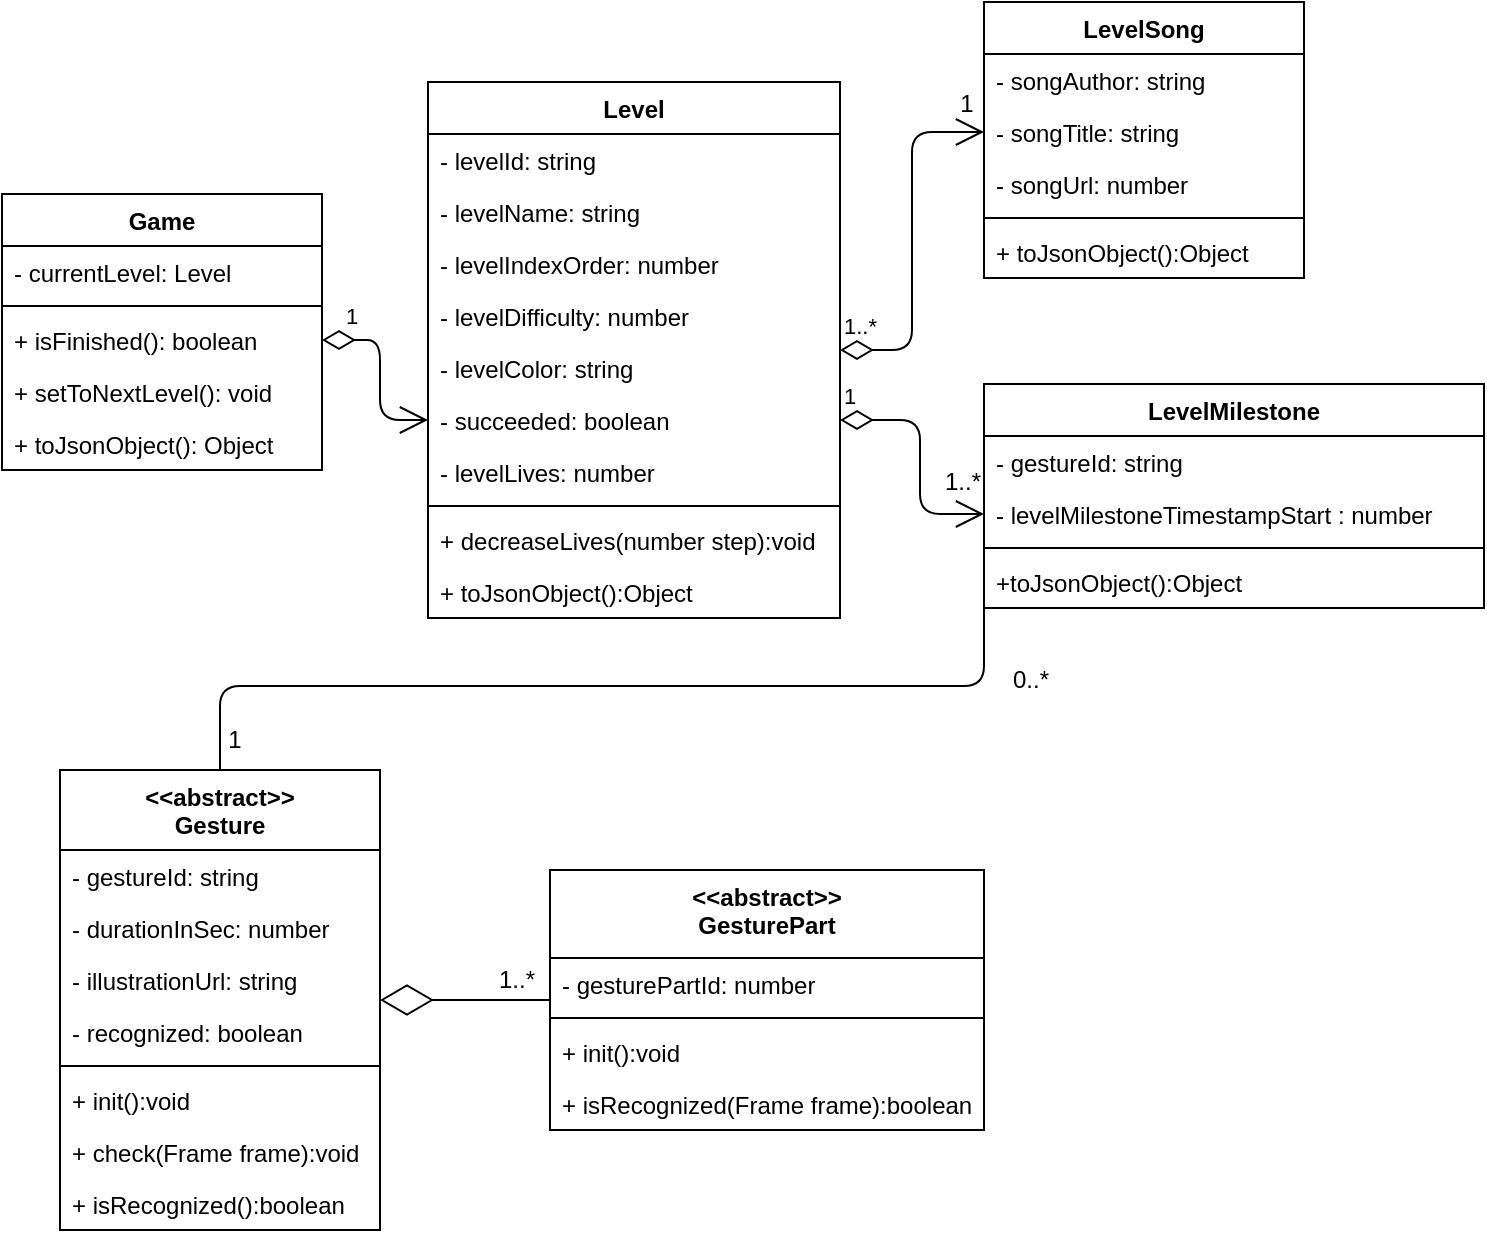 <mxfile version="12.9.3" type="device"><diagram id="C5RBs43oDa-KdzZeNtuy" name="GesturesHero - Model - Class Diagram"><mxGraphModel dx="2193" dy="592" grid="1" gridSize="10" guides="1" tooltips="1" connect="1" arrows="1" fold="1" page="1" pageScale="1" pageWidth="1169" pageHeight="827" math="0" shadow="0"><root><mxCell id="WIyWlLk6GJQsqaUBKTNV-0"/><mxCell id="WIyWlLk6GJQsqaUBKTNV-1" parent="WIyWlLk6GJQsqaUBKTNV-0"/><mxCell id="sdv_OZgsJ6O1rufpulsu-55" value="1" style="endArrow=open;html=1;endSize=12;startArrow=diamondThin;startSize=14;startFill=0;edgeStyle=orthogonalEdgeStyle;align=left;verticalAlign=bottom;entryX=0;entryY=0.5;entryDx=0;entryDy=0;exitX=1;exitY=0.5;exitDx=0;exitDy=0;" parent="WIyWlLk6GJQsqaUBKTNV-1" source="eCQYfqxF9FR4oHzqLjmx-1" target="eCQYfqxF9FR4oHzqLjmx-2" edge="1"><mxGeometry x="-0.25" y="-21" relative="1" as="geometry"><mxPoint x="-859" y="20" as="sourcePoint"/><mxPoint x="-569" y="100" as="targetPoint"/><mxPoint x="2" y="-9" as="offset"/><Array as="points"><mxPoint x="-980" y="199"/><mxPoint x="-980" y="239"/></Array></mxGeometry></mxCell><mxCell id="sdv_OZgsJ6O1rufpulsu-56" value="1..*" style="endArrow=open;html=1;endSize=12;startArrow=diamondThin;startSize=14;startFill=0;edgeStyle=orthogonalEdgeStyle;align=left;verticalAlign=bottom;exitX=1;exitY=0.5;exitDx=0;exitDy=0;entryX=0;entryY=0.5;entryDx=0;entryDy=0;" parent="WIyWlLk6GJQsqaUBKTNV-1" source="sdv_OZgsJ6O1rufpulsu-4" target="sdv_OZgsJ6O1rufpulsu-13" edge="1"><mxGeometry x="-1" y="3" relative="1" as="geometry"><mxPoint x="-739" y="130" as="sourcePoint"/><mxPoint x="-579" y="130" as="targetPoint"/></mxGeometry></mxCell><mxCell id="sdv_OZgsJ6O1rufpulsu-57" value="1" style="text;html=1;align=center;verticalAlign=middle;resizable=0;points=[];labelBackgroundColor=#ffffff;" parent="sdv_OZgsJ6O1rufpulsu-56" vertex="1" connectable="0"><mxGeometry x="0.917" y="4" relative="1" as="geometry"><mxPoint x="-1.33" y="-10" as="offset"/></mxGeometry></mxCell><mxCell id="sdv_OZgsJ6O1rufpulsu-58" value="1" style="endArrow=open;html=1;endSize=12;startArrow=diamondThin;startSize=14;startFill=0;edgeStyle=orthogonalEdgeStyle;align=left;verticalAlign=bottom;exitX=1;exitY=0.5;exitDx=0;exitDy=0;entryX=0;entryY=0.5;entryDx=0;entryDy=0;" parent="WIyWlLk6GJQsqaUBKTNV-1" source="eCQYfqxF9FR4oHzqLjmx-2" edge="1"><mxGeometry x="-1" y="3" relative="1" as="geometry"><mxPoint x="-769.0" y="179" as="sourcePoint"/><mxPoint x="-678" y="286" as="targetPoint"/><Array as="points"><mxPoint x="-710" y="239"/><mxPoint x="-710" y="286"/></Array></mxGeometry></mxCell><mxCell id="sdv_OZgsJ6O1rufpulsu-59" value="1..*" style="text;html=1;align=center;verticalAlign=middle;resizable=0;points=[];labelBackgroundColor=#ffffff;" parent="sdv_OZgsJ6O1rufpulsu-58" vertex="1" connectable="0"><mxGeometry x="0.917" y="4" relative="1" as="geometry"><mxPoint x="-6.33" y="-12" as="offset"/></mxGeometry></mxCell><mxCell id="sdv_OZgsJ6O1rufpulsu-64" value="" style="endArrow=diamondThin;endFill=0;endSize=24;html=1;" parent="WIyWlLk6GJQsqaUBKTNV-1" source="sdv_OZgsJ6O1rufpulsu-47" target="sdv_OZgsJ6O1rufpulsu-39" edge="1"><mxGeometry width="160" relative="1" as="geometry"><mxPoint x="-689" y="500" as="sourcePoint"/><mxPoint x="-529" y="500" as="targetPoint"/></mxGeometry></mxCell><mxCell id="jaHQ_zZeAmWCZs27RzI_-0" value="1..*" style="text;html=1;align=center;verticalAlign=middle;resizable=0;points=[];labelBackgroundColor=#ffffff;" parent="sdv_OZgsJ6O1rufpulsu-64" vertex="1" connectable="0"><mxGeometry x="-0.277" y="-2" relative="1" as="geometry"><mxPoint x="13" y="-8" as="offset"/></mxGeometry></mxCell><mxCell id="sdv_OZgsJ6O1rufpulsu-65" value="" style="endArrow=none;html=1;edgeStyle=orthogonalEdgeStyle;entryX=0.5;entryY=0;entryDx=0;entryDy=0;exitX=0;exitY=0.5;exitDx=0;exitDy=0;" parent="WIyWlLk6GJQsqaUBKTNV-1" source="sdv_OZgsJ6O1rufpulsu-29" target="sdv_OZgsJ6O1rufpulsu-39" edge="1"><mxGeometry relative="1" as="geometry"><mxPoint x="-610" y="450" as="sourcePoint"/><mxPoint x="-379" y="480" as="targetPoint"/><Array as="points"><mxPoint x="-1060" y="372"/></Array></mxGeometry></mxCell><mxCell id="sdv_OZgsJ6O1rufpulsu-68" value="1" style="text;html=1;align=center;verticalAlign=middle;resizable=0;points=[];labelBackgroundColor=#ffffff;" parent="sdv_OZgsJ6O1rufpulsu-65" vertex="1" connectable="0"><mxGeometry x="0.937" relative="1" as="geometry"><mxPoint x="7" as="offset"/></mxGeometry></mxCell><mxCell id="sdv_OZgsJ6O1rufpulsu-69" value="0..*" style="text;html=1;align=center;verticalAlign=middle;resizable=0;points=[];labelBackgroundColor=#ffffff;" parent="sdv_OZgsJ6O1rufpulsu-65" vertex="1" connectable="0"><mxGeometry x="-0.786" y="-10" relative="1" as="geometry"><mxPoint x="33.14" y="-2" as="offset"/></mxGeometry></mxCell><mxCell id="sdv_OZgsJ6O1rufpulsu-0" value="Game" style="swimlane;fontStyle=1;align=center;verticalAlign=top;childLayout=stackLayout;horizontal=1;startSize=26;horizontalStack=0;resizeParent=1;resizeParentMax=0;resizeLast=0;collapsible=1;marginBottom=0;" parent="WIyWlLk6GJQsqaUBKTNV-1" vertex="1"><mxGeometry x="-1169" y="126" width="160" height="138" as="geometry"/></mxCell><mxCell id="sdv_OZgsJ6O1rufpulsu-1" value="- currentLevel: Level" style="text;strokeColor=none;fillColor=none;align=left;verticalAlign=top;spacingLeft=4;spacingRight=4;overflow=hidden;rotatable=0;points=[[0,0.5],[1,0.5]];portConstraint=eastwest;" parent="sdv_OZgsJ6O1rufpulsu-0" vertex="1"><mxGeometry y="26" width="160" height="26" as="geometry"/></mxCell><mxCell id="sdv_OZgsJ6O1rufpulsu-2" value="" style="line;strokeWidth=1;fillColor=none;align=left;verticalAlign=middle;spacingTop=-1;spacingLeft=3;spacingRight=3;rotatable=0;labelPosition=right;points=[];portConstraint=eastwest;" parent="sdv_OZgsJ6O1rufpulsu-0" vertex="1"><mxGeometry y="52" width="160" height="8" as="geometry"/></mxCell><mxCell id="eCQYfqxF9FR4oHzqLjmx-1" value="+ isFinished(): boolean" style="text;strokeColor=none;fillColor=none;align=left;verticalAlign=top;spacingLeft=4;spacingRight=4;overflow=hidden;rotatable=0;points=[[0,0.5],[1,0.5]];portConstraint=eastwest;" parent="sdv_OZgsJ6O1rufpulsu-0" vertex="1"><mxGeometry y="60" width="160" height="26" as="geometry"/></mxCell><mxCell id="eCQYfqxF9FR4oHzqLjmx-3" value="+ setToNextLevel(): void" style="text;strokeColor=none;fillColor=none;align=left;verticalAlign=top;spacingLeft=4;spacingRight=4;overflow=hidden;rotatable=0;points=[[0,0.5],[1,0.5]];portConstraint=eastwest;" parent="sdv_OZgsJ6O1rufpulsu-0" vertex="1"><mxGeometry y="86" width="160" height="26" as="geometry"/></mxCell><mxCell id="sdv_OZgsJ6O1rufpulsu-3" value="+ toJsonObject(): Object" style="text;strokeColor=none;fillColor=none;align=left;verticalAlign=top;spacingLeft=4;spacingRight=4;overflow=hidden;rotatable=0;points=[[0,0.5],[1,0.5]];portConstraint=eastwest;" parent="sdv_OZgsJ6O1rufpulsu-0" vertex="1"><mxGeometry y="112" width="160" height="26" as="geometry"/></mxCell><mxCell id="sdv_OZgsJ6O1rufpulsu-4" value="Level" style="swimlane;fontStyle=1;align=center;verticalAlign=top;childLayout=stackLayout;horizontal=1;startSize=26;horizontalStack=0;resizeParent=1;resizeParentMax=0;resizeLast=0;collapsible=1;marginBottom=0;" parent="WIyWlLk6GJQsqaUBKTNV-1" vertex="1"><mxGeometry x="-956" y="70" width="206" height="268" as="geometry"/></mxCell><mxCell id="sdv_OZgsJ6O1rufpulsu-5" value="- levelId: string" style="text;strokeColor=none;fillColor=none;align=left;verticalAlign=top;spacingLeft=4;spacingRight=4;overflow=hidden;rotatable=0;points=[[0,0.5],[1,0.5]];portConstraint=eastwest;" parent="sdv_OZgsJ6O1rufpulsu-4" vertex="1"><mxGeometry y="26" width="206" height="26" as="geometry"/></mxCell><mxCell id="S-p1guJ8iLZGDJ6Gunke-2" value="- levelName: string" style="text;strokeColor=none;fillColor=none;align=left;verticalAlign=top;spacingLeft=4;spacingRight=4;overflow=hidden;rotatable=0;points=[[0,0.5],[1,0.5]];portConstraint=eastwest;" parent="sdv_OZgsJ6O1rufpulsu-4" vertex="1"><mxGeometry y="52" width="206" height="26" as="geometry"/></mxCell><mxCell id="sdv_OZgsJ6O1rufpulsu-8" value="- levelIndexOrder: number" style="text;strokeColor=none;fillColor=none;align=left;verticalAlign=top;spacingLeft=4;spacingRight=4;overflow=hidden;rotatable=0;points=[[0,0.5],[1,0.5]];portConstraint=eastwest;" parent="sdv_OZgsJ6O1rufpulsu-4" vertex="1"><mxGeometry y="78" width="206" height="26" as="geometry"/></mxCell><mxCell id="sdv_OZgsJ6O1rufpulsu-9" value="- levelDifficulty: number" style="text;strokeColor=none;fillColor=none;align=left;verticalAlign=top;spacingLeft=4;spacingRight=4;overflow=hidden;rotatable=0;points=[[0,0.5],[1,0.5]];portConstraint=eastwest;" parent="sdv_OZgsJ6O1rufpulsu-4" vertex="1"><mxGeometry y="104" width="206" height="26" as="geometry"/></mxCell><mxCell id="sdv_OZgsJ6O1rufpulsu-10" value="- levelColor: string" style="text;strokeColor=none;fillColor=none;align=left;verticalAlign=top;spacingLeft=4;spacingRight=4;overflow=hidden;rotatable=0;points=[[0,0.5],[1,0.5]];portConstraint=eastwest;" parent="sdv_OZgsJ6O1rufpulsu-4" vertex="1"><mxGeometry y="130" width="206" height="26" as="geometry"/></mxCell><mxCell id="eCQYfqxF9FR4oHzqLjmx-2" value="- succeeded: boolean" style="text;strokeColor=none;fillColor=none;align=left;verticalAlign=top;spacingLeft=4;spacingRight=4;overflow=hidden;rotatable=0;points=[[0,0.5],[1,0.5]];portConstraint=eastwest;" parent="sdv_OZgsJ6O1rufpulsu-4" vertex="1"><mxGeometry y="156" width="206" height="26" as="geometry"/></mxCell><mxCell id="sdv_OZgsJ6O1rufpulsu-21" value="- levelLives: number" style="text;strokeColor=none;fillColor=none;align=left;verticalAlign=top;spacingLeft=4;spacingRight=4;overflow=hidden;rotatable=0;points=[[0,0.5],[1,0.5]];portConstraint=eastwest;" parent="sdv_OZgsJ6O1rufpulsu-4" vertex="1"><mxGeometry y="182" width="206" height="26" as="geometry"/></mxCell><mxCell id="sdv_OZgsJ6O1rufpulsu-6" value="" style="line;strokeWidth=1;fillColor=none;align=left;verticalAlign=middle;spacingTop=-1;spacingLeft=3;spacingRight=3;rotatable=0;labelPosition=right;points=[];portConstraint=eastwest;" parent="sdv_OZgsJ6O1rufpulsu-4" vertex="1"><mxGeometry y="208" width="206" height="8" as="geometry"/></mxCell><mxCell id="eCQYfqxF9FR4oHzqLjmx-4" value="+ decreaseLives(number step):void" style="text;strokeColor=none;fillColor=none;align=left;verticalAlign=top;spacingLeft=4;spacingRight=4;overflow=hidden;rotatable=0;points=[[0,0.5],[1,0.5]];portConstraint=eastwest;" parent="sdv_OZgsJ6O1rufpulsu-4" vertex="1"><mxGeometry y="216" width="206" height="26" as="geometry"/></mxCell><mxCell id="sdv_OZgsJ6O1rufpulsu-7" value="+ toJsonObject():Object" style="text;strokeColor=none;fillColor=none;align=left;verticalAlign=top;spacingLeft=4;spacingRight=4;overflow=hidden;rotatable=0;points=[[0,0.5],[1,0.5]];portConstraint=eastwest;" parent="sdv_OZgsJ6O1rufpulsu-4" vertex="1"><mxGeometry y="242" width="206" height="26" as="geometry"/></mxCell><mxCell id="sdv_OZgsJ6O1rufpulsu-11" value="LevelSong" style="swimlane;fontStyle=1;align=center;verticalAlign=top;childLayout=stackLayout;horizontal=1;startSize=26;horizontalStack=0;resizeParent=1;resizeParentMax=0;resizeLast=0;collapsible=1;marginBottom=0;" parent="WIyWlLk6GJQsqaUBKTNV-1" vertex="1"><mxGeometry x="-678" y="30" width="160" height="138" as="geometry"/></mxCell><mxCell id="sdv_OZgsJ6O1rufpulsu-22" value="- songAuthor: string" style="text;strokeColor=none;fillColor=none;align=left;verticalAlign=top;spacingLeft=4;spacingRight=4;overflow=hidden;rotatable=0;points=[[0,0.5],[1,0.5]];portConstraint=eastwest;" parent="sdv_OZgsJ6O1rufpulsu-11" vertex="1"><mxGeometry y="26" width="160" height="26" as="geometry"/></mxCell><mxCell id="sdv_OZgsJ6O1rufpulsu-13" value="- songTitle: string" style="text;strokeColor=none;fillColor=none;align=left;verticalAlign=top;spacingLeft=4;spacingRight=4;overflow=hidden;rotatable=0;points=[[0,0.5],[1,0.5]];portConstraint=eastwest;" parent="sdv_OZgsJ6O1rufpulsu-11" vertex="1"><mxGeometry y="52" width="160" height="26" as="geometry"/></mxCell><mxCell id="sdv_OZgsJ6O1rufpulsu-14" value="- songUrl: number" style="text;strokeColor=none;fillColor=none;align=left;verticalAlign=top;spacingLeft=4;spacingRight=4;overflow=hidden;rotatable=0;points=[[0,0.5],[1,0.5]];portConstraint=eastwest;" parent="sdv_OZgsJ6O1rufpulsu-11" vertex="1"><mxGeometry y="78" width="160" height="26" as="geometry"/></mxCell><mxCell id="sdv_OZgsJ6O1rufpulsu-16" value="" style="line;strokeWidth=1;fillColor=none;align=left;verticalAlign=middle;spacingTop=-1;spacingLeft=3;spacingRight=3;rotatable=0;labelPosition=right;points=[];portConstraint=eastwest;" parent="sdv_OZgsJ6O1rufpulsu-11" vertex="1"><mxGeometry y="104" width="160" height="8" as="geometry"/></mxCell><mxCell id="sdv_OZgsJ6O1rufpulsu-17" value="+ toJsonObject():Object" style="text;strokeColor=none;fillColor=none;align=left;verticalAlign=top;spacingLeft=4;spacingRight=4;overflow=hidden;rotatable=0;points=[[0,0.5],[1,0.5]];portConstraint=eastwest;" parent="sdv_OZgsJ6O1rufpulsu-11" vertex="1"><mxGeometry y="112" width="160" height="26" as="geometry"/></mxCell><mxCell id="sdv_OZgsJ6O1rufpulsu-23" value="LevelMilestone" style="swimlane;fontStyle=1;align=center;verticalAlign=top;childLayout=stackLayout;horizontal=1;startSize=26;horizontalStack=0;resizeParent=1;resizeParentMax=0;resizeLast=0;collapsible=1;marginBottom=0;" parent="WIyWlLk6GJQsqaUBKTNV-1" vertex="1"><mxGeometry x="-678" y="221" width="250" height="112" as="geometry"/></mxCell><mxCell id="sdv_OZgsJ6O1rufpulsu-30" value="- gestureId: string" style="text;strokeColor=none;fillColor=none;align=left;verticalAlign=top;spacingLeft=4;spacingRight=4;overflow=hidden;rotatable=0;points=[[0,0.5],[1,0.5]];portConstraint=eastwest;" parent="sdv_OZgsJ6O1rufpulsu-23" vertex="1"><mxGeometry y="26" width="250" height="26" as="geometry"/></mxCell><mxCell id="eCQYfqxF9FR4oHzqLjmx-5" value="- levelMilestoneTimestampStart : number" style="text;strokeColor=none;fillColor=none;align=left;verticalAlign=top;spacingLeft=4;spacingRight=4;overflow=hidden;rotatable=0;points=[[0,0.5],[1,0.5]];portConstraint=eastwest;" parent="sdv_OZgsJ6O1rufpulsu-23" vertex="1"><mxGeometry y="52" width="250" height="26" as="geometry"/></mxCell><mxCell id="sdv_OZgsJ6O1rufpulsu-28" value="" style="line;strokeWidth=1;fillColor=none;align=left;verticalAlign=middle;spacingTop=-1;spacingLeft=3;spacingRight=3;rotatable=0;labelPosition=right;points=[];portConstraint=eastwest;" parent="sdv_OZgsJ6O1rufpulsu-23" vertex="1"><mxGeometry y="78" width="250" height="8" as="geometry"/></mxCell><mxCell id="sdv_OZgsJ6O1rufpulsu-29" value="+toJsonObject():Object" style="text;strokeColor=none;fillColor=none;align=left;verticalAlign=top;spacingLeft=4;spacingRight=4;overflow=hidden;rotatable=0;points=[[0,0.5],[1,0.5]];portConstraint=eastwest;" parent="sdv_OZgsJ6O1rufpulsu-23" vertex="1"><mxGeometry y="86" width="250" height="26" as="geometry"/></mxCell><mxCell id="sdv_OZgsJ6O1rufpulsu-39" value="&lt;&lt;abstract&gt;&gt;&#10;Gesture" style="swimlane;fontStyle=1;align=center;verticalAlign=top;childLayout=stackLayout;horizontal=1;startSize=40;horizontalStack=0;resizeParent=1;resizeParentMax=0;resizeLast=0;collapsible=1;marginBottom=0;" parent="WIyWlLk6GJQsqaUBKTNV-1" vertex="1"><mxGeometry x="-1140" y="414" width="160" height="230" as="geometry"/></mxCell><mxCell id="sdv_OZgsJ6O1rufpulsu-41" value="- gestureId: string" style="text;strokeColor=none;fillColor=none;align=left;verticalAlign=top;spacingLeft=4;spacingRight=4;overflow=hidden;rotatable=0;points=[[0,0.5],[1,0.5]];portConstraint=eastwest;" parent="sdv_OZgsJ6O1rufpulsu-39" vertex="1"><mxGeometry y="40" width="160" height="26" as="geometry"/></mxCell><mxCell id="sdv_OZgsJ6O1rufpulsu-63" value="- durationInSec: number" style="text;strokeColor=none;fillColor=none;align=left;verticalAlign=top;spacingLeft=4;spacingRight=4;overflow=hidden;rotatable=0;points=[[0,0.5],[1,0.5]];portConstraint=eastwest;" parent="sdv_OZgsJ6O1rufpulsu-39" vertex="1"><mxGeometry y="66" width="160" height="26" as="geometry"/></mxCell><mxCell id="jaHQ_zZeAmWCZs27RzI_-1" value="- illustrationUrl: string" style="text;strokeColor=none;fillColor=none;align=left;verticalAlign=top;spacingLeft=4;spacingRight=4;overflow=hidden;rotatable=0;points=[[0,0.5],[1,0.5]];portConstraint=eastwest;" parent="sdv_OZgsJ6O1rufpulsu-39" vertex="1"><mxGeometry y="92" width="160" height="26" as="geometry"/></mxCell><mxCell id="sdv_OZgsJ6O1rufpulsu-42" value="- recognized: boolean" style="text;strokeColor=none;fillColor=none;align=left;verticalAlign=top;spacingLeft=4;spacingRight=4;overflow=hidden;rotatable=0;points=[[0,0.5],[1,0.5]];portConstraint=eastwest;" parent="sdv_OZgsJ6O1rufpulsu-39" vertex="1"><mxGeometry y="118" width="160" height="26" as="geometry"/></mxCell><mxCell id="sdv_OZgsJ6O1rufpulsu-45" value="" style="line;strokeWidth=1;fillColor=none;align=left;verticalAlign=middle;spacingTop=-1;spacingLeft=3;spacingRight=3;rotatable=0;labelPosition=right;points=[];portConstraint=eastwest;" parent="sdv_OZgsJ6O1rufpulsu-39" vertex="1"><mxGeometry y="144" width="160" height="8" as="geometry"/></mxCell><mxCell id="jaHQ_zZeAmWCZs27RzI_-3" value="+ init():void" style="text;strokeColor=none;fillColor=none;align=left;verticalAlign=top;spacingLeft=4;spacingRight=4;overflow=hidden;rotatable=0;points=[[0,0.5],[1,0.5]];portConstraint=eastwest;" parent="sdv_OZgsJ6O1rufpulsu-39" vertex="1"><mxGeometry y="152" width="160" height="26" as="geometry"/></mxCell><mxCell id="sdv_OZgsJ6O1rufpulsu-46" value="+ check(Frame frame):void" style="text;strokeColor=none;fillColor=none;align=left;verticalAlign=top;spacingLeft=4;spacingRight=4;overflow=hidden;rotatable=0;points=[[0,0.5],[1,0.5]];portConstraint=eastwest;" parent="sdv_OZgsJ6O1rufpulsu-39" vertex="1"><mxGeometry y="178" width="160" height="26" as="geometry"/></mxCell><mxCell id="jaHQ_zZeAmWCZs27RzI_-2" value="+ isRecognized():boolean" style="text;strokeColor=none;fillColor=none;align=left;verticalAlign=top;spacingLeft=4;spacingRight=4;overflow=hidden;rotatable=0;points=[[0,0.5],[1,0.5]];portConstraint=eastwest;" parent="sdv_OZgsJ6O1rufpulsu-39" vertex="1"><mxGeometry y="204" width="160" height="26" as="geometry"/></mxCell><mxCell id="sdv_OZgsJ6O1rufpulsu-47" value="&lt;&lt;abstract&gt;&gt;&#10;GesturePart" style="swimlane;fontStyle=1;align=center;verticalAlign=top;childLayout=stackLayout;horizontal=1;startSize=44;horizontalStack=0;resizeParent=1;resizeParentMax=0;resizeLast=0;collapsible=1;marginBottom=0;" parent="WIyWlLk6GJQsqaUBKTNV-1" vertex="1"><mxGeometry x="-895" y="464" width="217" height="130" as="geometry"/></mxCell><mxCell id="sdv_OZgsJ6O1rufpulsu-48" value="- gesturePartId: number" style="text;strokeColor=none;fillColor=none;align=left;verticalAlign=top;spacingLeft=4;spacingRight=4;overflow=hidden;rotatable=0;points=[[0,0.5],[1,0.5]];portConstraint=eastwest;" parent="sdv_OZgsJ6O1rufpulsu-47" vertex="1"><mxGeometry y="44" width="217" height="26" as="geometry"/></mxCell><mxCell id="sdv_OZgsJ6O1rufpulsu-53" value="" style="line;strokeWidth=1;fillColor=none;align=left;verticalAlign=middle;spacingTop=-1;spacingLeft=3;spacingRight=3;rotatable=0;labelPosition=right;points=[];portConstraint=eastwest;" parent="sdv_OZgsJ6O1rufpulsu-47" vertex="1"><mxGeometry y="70" width="217" height="8" as="geometry"/></mxCell><mxCell id="sdv_OZgsJ6O1rufpulsu-54" value="+ init():void" style="text;strokeColor=none;fillColor=none;align=left;verticalAlign=top;spacingLeft=4;spacingRight=4;overflow=hidden;rotatable=0;points=[[0,0.5],[1,0.5]];portConstraint=eastwest;" parent="sdv_OZgsJ6O1rufpulsu-47" vertex="1"><mxGeometry y="78" width="217" height="26" as="geometry"/></mxCell><mxCell id="x5Z-9bwvYocoHbvupSLs-0" value="+ isRecognized(Frame frame):boolean" style="text;strokeColor=none;fillColor=none;align=left;verticalAlign=top;spacingLeft=4;spacingRight=4;overflow=hidden;rotatable=0;points=[[0,0.5],[1,0.5]];portConstraint=eastwest;" vertex="1" parent="sdv_OZgsJ6O1rufpulsu-47"><mxGeometry y="104" width="217" height="26" as="geometry"/></mxCell></root></mxGraphModel></diagram></mxfile>